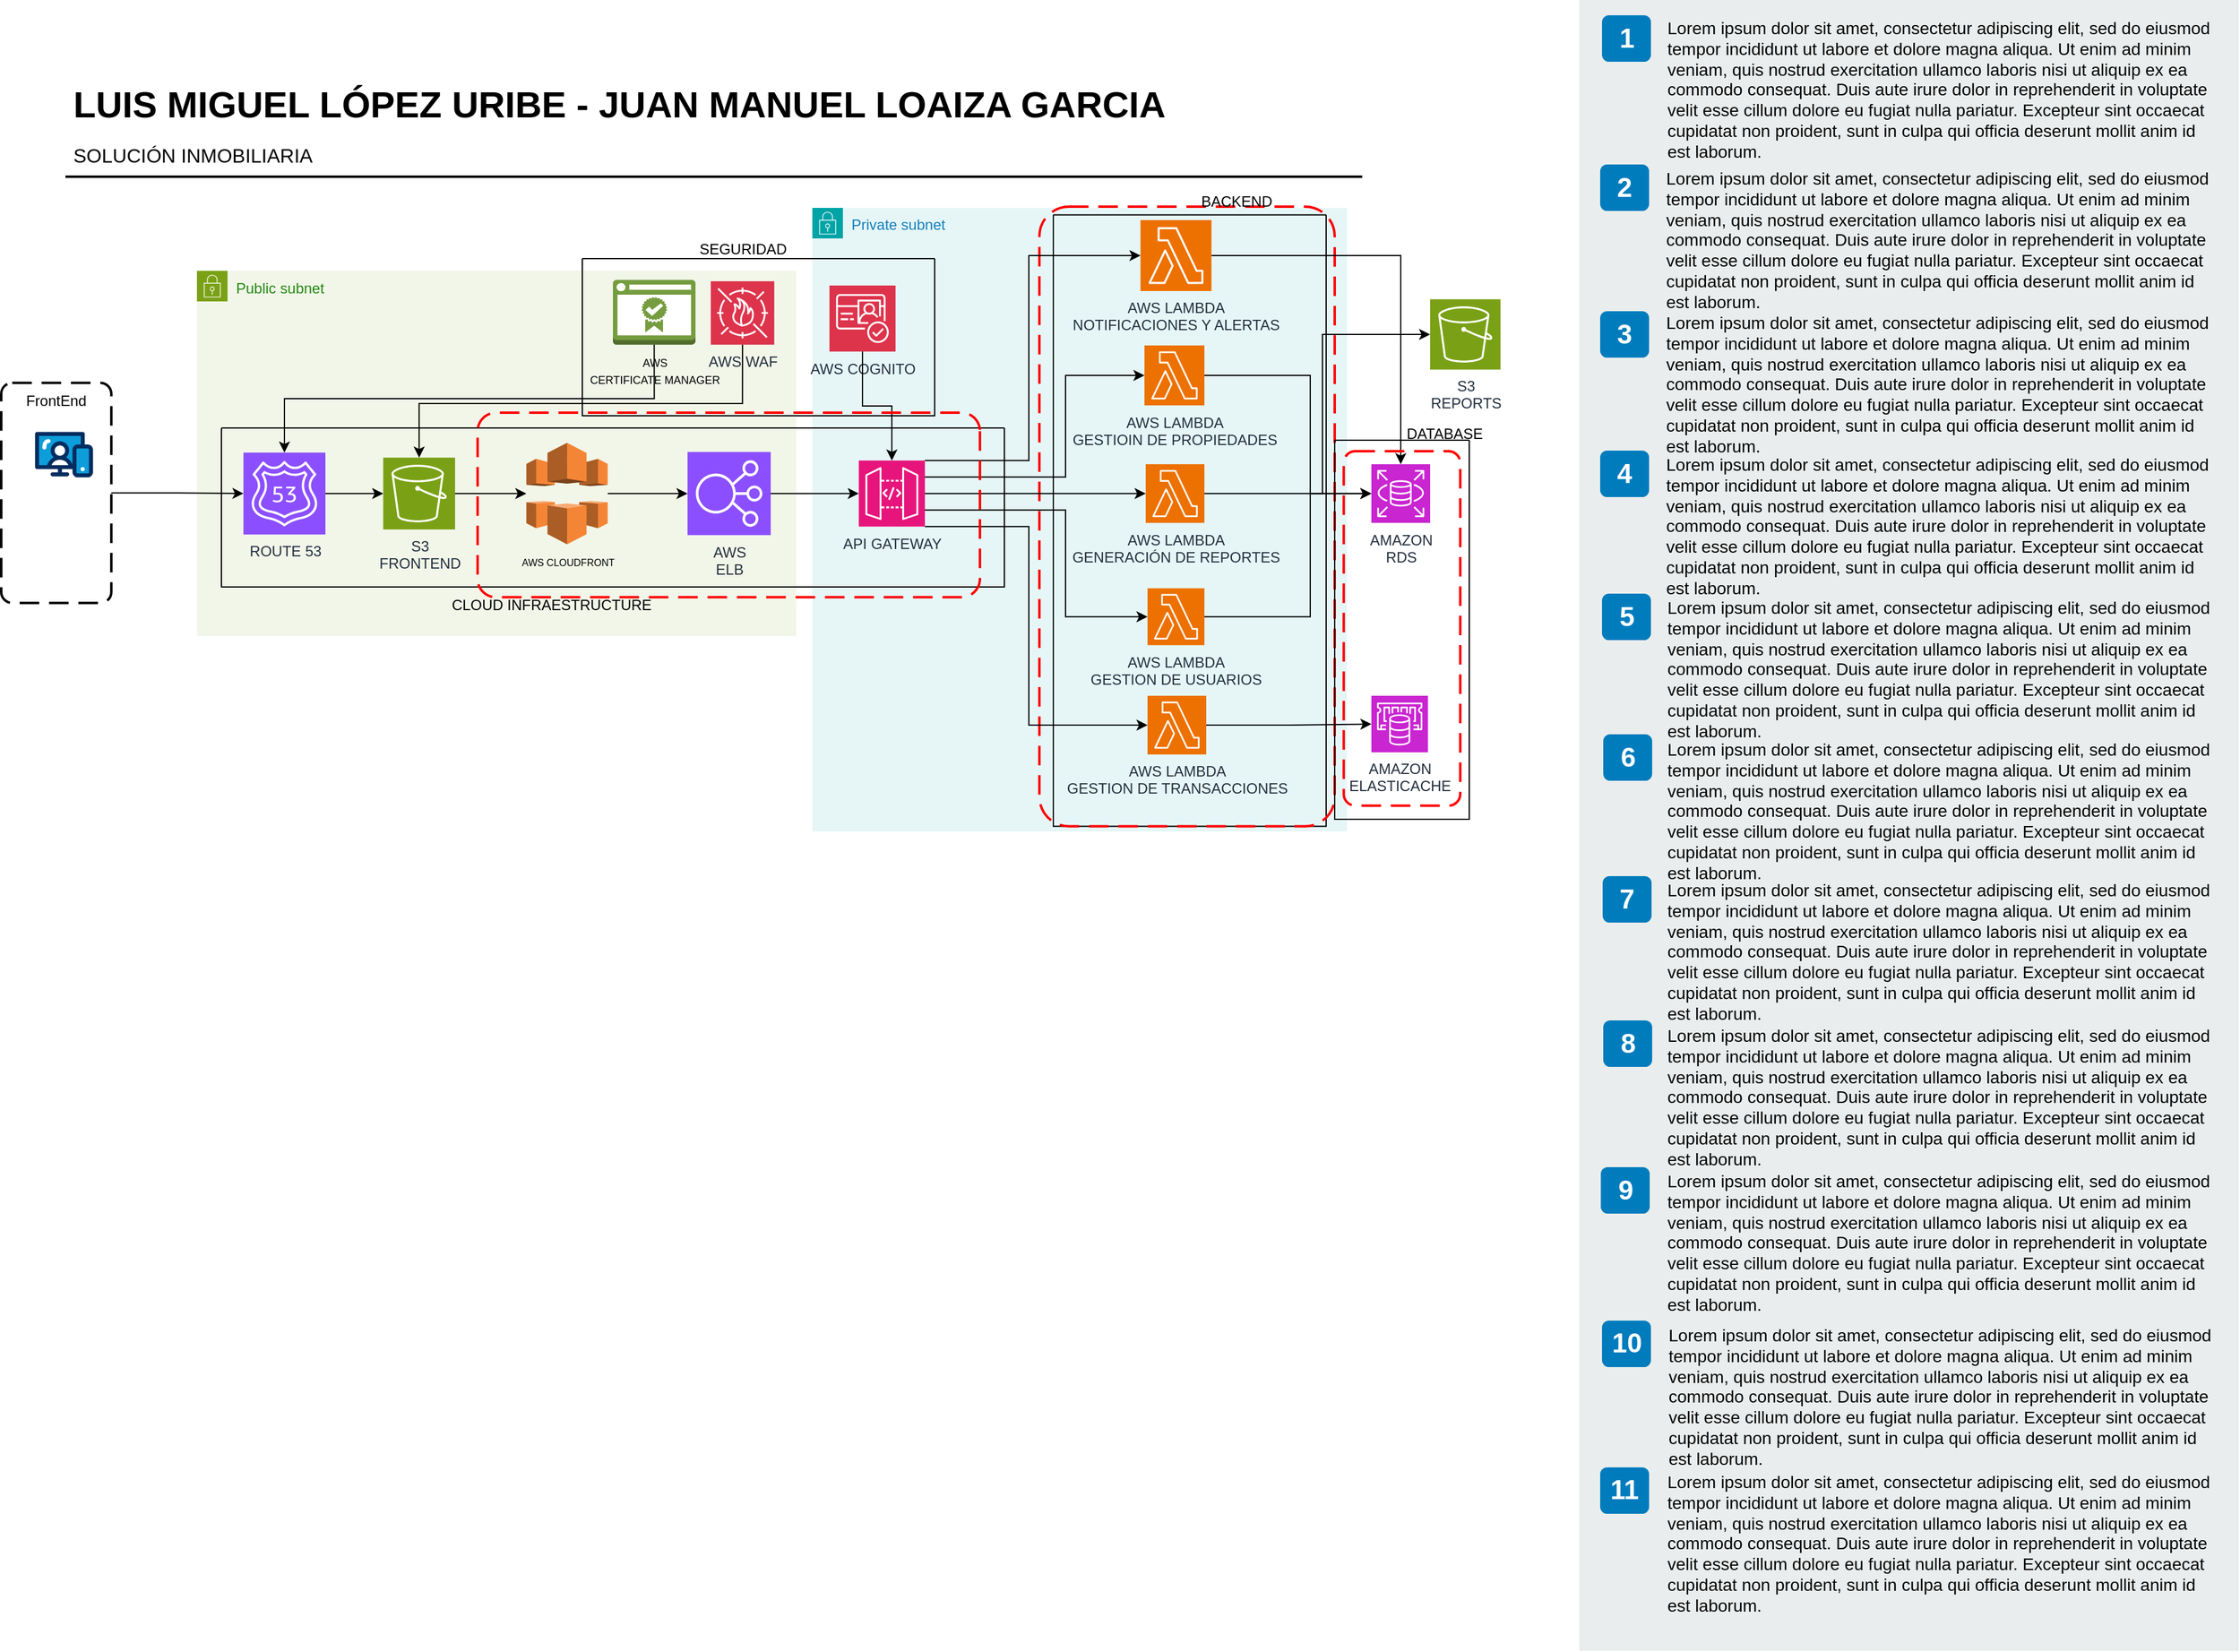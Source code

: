 <mxfile version="26.0.14">
  <diagram id="Ht1M8jgEwFfnCIfOTk4-" name="Page-1">
    <mxGraphModel dx="2856" dy="875" grid="1" gridSize="10" guides="1" tooltips="1" connect="1" arrows="1" fold="1" page="1" pageScale="1" pageWidth="1169" pageHeight="827" math="0" shadow="0">
      <root>
        <mxCell id="0" />
        <mxCell id="1" parent="0" />
        <mxCell id="fuwTm4U0xm-plLAGryb_-12" value="Public subnet" style="points=[[0,0],[0.25,0],[0.5,0],[0.75,0],[1,0],[1,0.25],[1,0.5],[1,0.75],[1,1],[0.75,1],[0.5,1],[0.25,1],[0,1],[0,0.75],[0,0.5],[0,0.25]];outlineConnect=0;gradientColor=none;html=1;whiteSpace=wrap;fontSize=12;fontStyle=0;container=1;pointerEvents=0;collapsible=0;recursiveResize=0;shape=mxgraph.aws4.group;grIcon=mxgraph.aws4.group_security_group;grStroke=0;strokeColor=#7AA116;fillColor=#F2F6E8;verticalAlign=top;align=left;spacingLeft=30;fontColor=#248814;dashed=0;" parent="1" vertex="1">
          <mxGeometry x="160" y="221.5" width="490" height="298.5" as="geometry" />
        </mxCell>
        <mxCell id="JzPm0LA4FIclO9d2p8x0-24" value="AWS WAF&lt;div&gt;&lt;br&gt;&lt;/div&gt;" style="sketch=0;points=[[0,0,0],[0.25,0,0],[0.5,0,0],[0.75,0,0],[1,0,0],[0,1,0],[0.25,1,0],[0.5,1,0],[0.75,1,0],[1,1,0],[0,0.25,0],[0,0.5,0],[0,0.75,0],[1,0.25,0],[1,0.5,0],[1,0.75,0]];outlineConnect=0;fontColor=#232F3E;fillColor=#DD344C;strokeColor=#ffffff;dashed=0;verticalLabelPosition=bottom;verticalAlign=top;align=center;html=1;fontSize=12;fontStyle=0;aspect=fixed;shape=mxgraph.aws4.resourceIcon;resIcon=mxgraph.aws4.waf;" parent="fuwTm4U0xm-plLAGryb_-12" vertex="1">
          <mxGeometry x="420" y="8.5" width="51.88" height="51.88" as="geometry" />
        </mxCell>
        <mxCell id="JzPm0LA4FIclO9d2p8x0-30" value="&lt;font style=&quot;font-size: 9px;&quot;&gt;AWS&lt;br&gt;CERTIFICATE MANAGER&lt;/font&gt;" style="outlineConnect=0;dashed=0;verticalLabelPosition=bottom;verticalAlign=top;align=center;html=1;shape=mxgraph.aws3.certificate_manager_2;fillColor=#759C3E;gradientColor=none;" parent="fuwTm4U0xm-plLAGryb_-12" vertex="1">
          <mxGeometry x="340" y="7.38" width="67.5" height="53" as="geometry" />
        </mxCell>
        <mxCell id="DIDE_00u7-2ciem5ur7h-13" value="CLOUD INFRAESTRUCTURE" style="text;html=1;align=center;verticalAlign=middle;whiteSpace=wrap;rounded=0;" parent="fuwTm4U0xm-plLAGryb_-12" vertex="1">
          <mxGeometry x="200" y="258.5" width="180" height="30" as="geometry" />
        </mxCell>
        <mxCell id="fuwTm4U0xm-plLAGryb_-10" value="Private subnet" style="points=[[0,0],[0.25,0],[0.5,0],[0.75,0],[1,0],[1,0.25],[1,0.5],[1,0.75],[1,1],[0.75,1],[0.5,1],[0.25,1],[0,1],[0,0.75],[0,0.5],[0,0.25]];outlineConnect=0;gradientColor=none;html=1;whiteSpace=wrap;fontSize=12;fontStyle=0;container=1;pointerEvents=0;collapsible=0;recursiveResize=0;shape=mxgraph.aws4.group;grIcon=mxgraph.aws4.group_security_group;grStroke=0;strokeColor=#00A4A6;fillColor=#E6F6F7;verticalAlign=top;align=left;spacingLeft=30;fontColor=#147EBA;dashed=0;" parent="1" vertex="1">
          <mxGeometry x="663.02" y="170" width="436.98" height="510" as="geometry" />
        </mxCell>
        <mxCell id="JzPm0LA4FIclO9d2p8x0-25" value="AWS COGNITO" style="sketch=0;points=[[0,0,0],[0.25,0,0],[0.5,0,0],[0.75,0,0],[1,0,0],[0,1,0],[0.25,1,0],[0.5,1,0],[0.75,1,0],[1,1,0],[0,0.25,0],[0,0.5,0],[0,0.75,0],[1,0.25,0],[1,0.5,0],[1,0.75,0]];outlineConnect=0;fontColor=#232F3E;fillColor=#DD344C;strokeColor=#ffffff;dashed=0;verticalLabelPosition=bottom;verticalAlign=top;align=center;html=1;fontSize=12;fontStyle=0;aspect=fixed;shape=mxgraph.aws4.resourceIcon;resIcon=mxgraph.aws4.cognito;" parent="fuwTm4U0xm-plLAGryb_-10" vertex="1">
          <mxGeometry x="13.98" y="63.47" width="54.03" height="54.03" as="geometry" />
        </mxCell>
        <mxCell id="DIDE_00u7-2ciem5ur7h-5" value="" style="swimlane;startSize=0;" parent="fuwTm4U0xm-plLAGryb_-10" vertex="1">
          <mxGeometry x="-188.02" y="41.5" width="288.02" height="128.5" as="geometry">
            <mxRectangle x="-188.02" y="41.5" width="50" height="40" as="alternateBounds" />
          </mxGeometry>
        </mxCell>
        <mxCell id="DIDE_00u7-2ciem5ur7h-7" value="" style="swimlane;startSize=0;" parent="fuwTm4U0xm-plLAGryb_-10" vertex="1">
          <mxGeometry x="196.98" y="5.75" width="223.02" height="500" as="geometry">
            <mxRectangle x="196.98" y="5.75" width="50" height="40" as="alternateBounds" />
          </mxGeometry>
        </mxCell>
        <mxCell id="_54sBhCeqdnGJuMFZjdm-4" value="" style="rounded=1;arcSize=10;dashed=1;strokeColor=#ff0000;fillColor=none;gradientColor=none;dashPattern=8 4;strokeWidth=2;" vertex="1" parent="DIDE_00u7-2ciem5ur7h-7">
          <mxGeometry x="-11.38" y="-6.75" width="241.38" height="506.75" as="geometry" />
        </mxCell>
        <mxCell id="DIDE_00u7-2ciem5ur7h-9" value="BACKEND" style="text;html=1;align=center;verticalAlign=middle;whiteSpace=wrap;rounded=0;" parent="fuwTm4U0xm-plLAGryb_-10" vertex="1">
          <mxGeometry x="316.98" y="-20" width="60" height="30" as="geometry" />
        </mxCell>
        <mxCell id="-QjtrjUzRDEMRZ5MF8oH-47" value="LUIS MIGUEL LÓPEZ URIBE - JUAN MANUEL LOAIZA GARCIA" style="text;html=1;resizable=0;points=[];autosize=1;align=left;verticalAlign=top;spacingTop=-4;fontSize=30;fontStyle=1" parent="1" vertex="1">
          <mxGeometry x="56.5" y="64.5" width="890" height="40" as="geometry" />
        </mxCell>
        <mxCell id="-QjtrjUzRDEMRZ5MF8oH-48" value="SOLUCIÓN INMOBILIARIA" style="text;html=1;resizable=0;points=[];autosize=1;align=left;verticalAlign=top;spacingTop=-4;fontSize=16" parent="1" vertex="1">
          <mxGeometry x="56.5" y="114.5" width="220" height="30" as="geometry" />
        </mxCell>
        <mxCell id="SCVMTBWpLvtzJIhz15lM-1" value="" style="line;strokeWidth=2;html=1;fontSize=14;" parent="1" vertex="1">
          <mxGeometry x="52.5" y="139.5" width="1060" height="10" as="geometry" />
        </mxCell>
        <mxCell id="k1J5Uft5zTIaOylSxwT3-1" value="" style="rounded=0;whiteSpace=wrap;html=1;fillColor=#EAEDED;fontSize=22;fontColor=#FFFFFF;strokeColor=none;labelBackgroundColor=none;" parent="1" vertex="1">
          <mxGeometry x="1290" width="539" height="1350" as="geometry" />
        </mxCell>
        <mxCell id="k1J5Uft5zTIaOylSxwT3-2" value="1" style="rounded=1;whiteSpace=wrap;html=1;fillColor=#007CBD;strokeColor=none;fontColor=#FFFFFF;fontStyle=1;fontSize=22;labelBackgroundColor=none;" parent="1" vertex="1">
          <mxGeometry x="1308.5" y="12.5" width="40" height="38" as="geometry" />
        </mxCell>
        <mxCell id="k1J5Uft5zTIaOylSxwT3-3" value="2" style="rounded=1;whiteSpace=wrap;html=1;fillColor=#007CBD;strokeColor=none;fontColor=#FFFFFF;fontStyle=1;fontSize=22;labelBackgroundColor=none;" parent="1" vertex="1">
          <mxGeometry x="1307" y="134.5" width="40" height="38" as="geometry" />
        </mxCell>
        <mxCell id="k1J5Uft5zTIaOylSxwT3-4" value="3" style="rounded=1;whiteSpace=wrap;html=1;fillColor=#007CBD;strokeColor=none;fontColor=#FFFFFF;fontStyle=1;fontSize=22;labelBackgroundColor=none;" parent="1" vertex="1">
          <mxGeometry x="1307" y="254.5" width="40" height="38" as="geometry" />
        </mxCell>
        <mxCell id="k1J5Uft5zTIaOylSxwT3-5" value="4" style="rounded=1;whiteSpace=wrap;html=1;fillColor=#007CBD;strokeColor=none;fontColor=#FFFFFF;fontStyle=1;fontSize=22;labelBackgroundColor=none;" parent="1" vertex="1">
          <mxGeometry x="1307" y="368.5" width="40" height="38" as="geometry" />
        </mxCell>
        <mxCell id="k1J5Uft5zTIaOylSxwT3-6" value="5" style="rounded=1;whiteSpace=wrap;html=1;fillColor=#007CBD;strokeColor=none;fontColor=#FFFFFF;fontStyle=1;fontSize=22;labelBackgroundColor=none;" parent="1" vertex="1">
          <mxGeometry x="1308.5" y="485.5" width="40" height="38" as="geometry" />
        </mxCell>
        <mxCell id="k1J5Uft5zTIaOylSxwT3-7" value="6" style="rounded=1;whiteSpace=wrap;html=1;fillColor=#007CBD;strokeColor=none;fontColor=#FFFFFF;fontStyle=1;fontSize=22;labelBackgroundColor=none;" parent="1" vertex="1">
          <mxGeometry x="1309.5" y="600.5" width="40" height="38" as="geometry" />
        </mxCell>
        <mxCell id="k1J5Uft5zTIaOylSxwT3-8" value="7" style="rounded=1;whiteSpace=wrap;html=1;fillColor=#007CBD;strokeColor=none;fontColor=#FFFFFF;fontStyle=1;fontSize=22;labelBackgroundColor=none;" parent="1" vertex="1">
          <mxGeometry x="1309" y="716.5" width="40" height="38" as="geometry" />
        </mxCell>
        <mxCell id="k1J5Uft5zTIaOylSxwT3-9" value="8" style="rounded=1;whiteSpace=wrap;html=1;fillColor=#007CBD;strokeColor=none;fontColor=#FFFFFF;fontStyle=1;fontSize=22;labelBackgroundColor=none;" parent="1" vertex="1">
          <mxGeometry x="1309.5" y="834.5" width="40" height="38" as="geometry" />
        </mxCell>
        <mxCell id="k1J5Uft5zTIaOylSxwT3-10" value="9" style="rounded=1;whiteSpace=wrap;html=1;fillColor=#007CBD;strokeColor=none;fontColor=#FFFFFF;fontStyle=1;fontSize=22;labelBackgroundColor=none;" parent="1" vertex="1">
          <mxGeometry x="1307.5" y="954.5" width="40" height="38" as="geometry" />
        </mxCell>
        <mxCell id="k1J5Uft5zTIaOylSxwT3-11" value="&lt;span&gt;Lorem ipsum dolor sit amet, consectetur adipiscing elit, sed do eiusmod tempor incididunt ut labore et dolore magna aliqua. Ut enim ad minim veniam, quis nostrud exercitation ullamco laboris nisi ut aliquip ex ea commodo consequat. Duis aute irure dolor in reprehenderit in voluptate velit esse cillum dolore eu fugiat nulla pariatur. Excepteur sint occaecat cupidatat non proident, sunt in culpa qui officia deserunt mollit anim id est laborum.&lt;/span&gt;&lt;br&gt;" style="text;html=1;align=left;verticalAlign=top;spacingTop=-4;fontSize=14;labelBackgroundColor=none;whiteSpace=wrap;" parent="1" vertex="1">
          <mxGeometry x="1360" y="12" width="449" height="118" as="geometry" />
        </mxCell>
        <mxCell id="k1J5Uft5zTIaOylSxwT3-12" value="&lt;span&gt;Lorem ipsum dolor sit amet, consectetur adipiscing elit, sed do eiusmod tempor incididunt ut labore et dolore magna aliqua. Ut enim ad minim veniam, quis nostrud exercitation ullamco laboris nisi ut aliquip ex ea commodo consequat. Duis aute irure dolor in reprehenderit in voluptate velit esse cillum dolore eu fugiat nulla pariatur. Excepteur sint occaecat cupidatat non proident, sunt in culpa qui officia deserunt mollit anim id est laborum.&lt;/span&gt;&lt;br&gt;" style="text;html=1;align=left;verticalAlign=top;spacingTop=-4;fontSize=14;labelBackgroundColor=none;whiteSpace=wrap;" parent="1" vertex="1">
          <mxGeometry x="1359" y="135" width="450" height="115" as="geometry" />
        </mxCell>
        <mxCell id="k1J5Uft5zTIaOylSxwT3-13" value="&lt;span&gt;Lorem ipsum dolor sit amet, consectetur adipiscing elit, sed do eiusmod tempor incididunt ut labore et dolore magna aliqua. Ut enim ad minim veniam, quis nostrud exercitation ullamco laboris nisi ut aliquip ex ea commodo consequat. Duis aute irure dolor in reprehenderit in voluptate velit esse cillum dolore eu fugiat nulla pariatur. Excepteur sint occaecat cupidatat non proident, sunt in culpa qui officia deserunt mollit anim id est laborum.&lt;/span&gt;&lt;br&gt;" style="text;html=1;align=left;verticalAlign=top;spacingTop=-4;fontSize=14;labelBackgroundColor=none;whiteSpace=wrap;" parent="1" vertex="1">
          <mxGeometry x="1359" y="253" width="450" height="117" as="geometry" />
        </mxCell>
        <mxCell id="k1J5Uft5zTIaOylSxwT3-14" value="&lt;span&gt;Lorem ipsum dolor sit amet, consectetur adipiscing elit, sed do eiusmod tempor incididunt ut labore et dolore magna aliqua. Ut enim ad minim veniam, quis nostrud exercitation ullamco laboris nisi ut aliquip ex ea commodo consequat. Duis aute irure dolor in reprehenderit in voluptate velit esse cillum dolore eu fugiat nulla pariatur. Excepteur sint occaecat cupidatat non proident, sunt in culpa qui officia deserunt mollit anim id est laborum.&lt;/span&gt;&lt;br&gt;" style="text;html=1;align=left;verticalAlign=top;spacingTop=-4;fontSize=14;labelBackgroundColor=none;whiteSpace=wrap;" parent="1" vertex="1">
          <mxGeometry x="1359" y="369" width="450" height="121" as="geometry" />
        </mxCell>
        <mxCell id="k1J5Uft5zTIaOylSxwT3-15" value="&lt;span&gt;Lorem ipsum dolor sit amet, consectetur adipiscing elit, sed do eiusmod tempor incididunt ut labore et dolore magna aliqua. Ut enim ad minim veniam, quis nostrud exercitation ullamco laboris nisi ut aliquip ex ea commodo consequat. Duis aute irure dolor in reprehenderit in voluptate velit esse cillum dolore eu fugiat nulla pariatur. Excepteur sint occaecat cupidatat non proident, sunt in culpa qui officia deserunt mollit anim id est laborum.&lt;/span&gt;&lt;br&gt;" style="text;html=1;align=left;verticalAlign=top;spacingTop=-4;fontSize=14;labelBackgroundColor=none;whiteSpace=wrap;" parent="1" vertex="1">
          <mxGeometry x="1360" y="486" width="449" height="114" as="geometry" />
        </mxCell>
        <mxCell id="k1J5Uft5zTIaOylSxwT3-16" value="&lt;span&gt;Lorem ipsum dolor sit amet, consectetur adipiscing elit, sed do eiusmod tempor incididunt ut labore et dolore magna aliqua. Ut enim ad minim veniam, quis nostrud exercitation ullamco laboris nisi ut aliquip ex ea commodo consequat. Duis aute irure dolor in reprehenderit in voluptate velit esse cillum dolore eu fugiat nulla pariatur. Excepteur sint occaecat cupidatat non proident, sunt in culpa qui officia deserunt mollit anim id est laborum.&lt;/span&gt;&lt;br&gt;" style="text;html=1;align=left;verticalAlign=top;spacingTop=-4;fontSize=14;labelBackgroundColor=none;whiteSpace=wrap;" parent="1" vertex="1">
          <mxGeometry x="1360" y="602" width="450" height="118" as="geometry" />
        </mxCell>
        <mxCell id="k1J5Uft5zTIaOylSxwT3-17" value="&lt;span&gt;Lorem ipsum dolor sit amet, consectetur adipiscing elit, sed do eiusmod tempor incididunt ut labore et dolore magna aliqua. Ut enim ad minim veniam, quis nostrud exercitation ullamco laboris nisi ut aliquip ex ea commodo consequat. Duis aute irure dolor in reprehenderit in voluptate velit esse cillum dolore eu fugiat nulla pariatur. Excepteur sint occaecat cupidatat non proident, sunt in culpa qui officia deserunt mollit anim id est laborum.&lt;/span&gt;&lt;br&gt;" style="text;html=1;align=left;verticalAlign=top;spacingTop=-4;fontSize=14;labelBackgroundColor=none;whiteSpace=wrap;" parent="1" vertex="1">
          <mxGeometry x="1360" y="717" width="449" height="113" as="geometry" />
        </mxCell>
        <mxCell id="k1J5Uft5zTIaOylSxwT3-18" value="&lt;span&gt;Lorem ipsum dolor sit amet, consectetur adipiscing elit, sed do eiusmod tempor incididunt ut labore et dolore magna aliqua. Ut enim ad minim veniam, quis nostrud exercitation ullamco laboris nisi ut aliquip ex ea commodo consequat. Duis aute irure dolor in reprehenderit in voluptate velit esse cillum dolore eu fugiat nulla pariatur. Excepteur sint occaecat cupidatat non proident, sunt in culpa qui officia deserunt mollit anim id est laborum.&lt;/span&gt;&lt;br&gt;" style="text;html=1;align=left;verticalAlign=top;spacingTop=-4;fontSize=14;labelBackgroundColor=none;whiteSpace=wrap;" parent="1" vertex="1">
          <mxGeometry x="1360" y="836" width="449" height="124" as="geometry" />
        </mxCell>
        <mxCell id="k1J5Uft5zTIaOylSxwT3-19" value="&lt;span&gt;Lorem ipsum dolor sit amet, consectetur adipiscing elit, sed do eiusmod tempor incididunt ut labore et dolore magna aliqua. Ut enim ad minim veniam, quis nostrud exercitation ullamco laboris nisi ut aliquip ex ea commodo consequat. Duis aute irure dolor in reprehenderit in voluptate velit esse cillum dolore eu fugiat nulla pariatur. Excepteur sint occaecat cupidatat non proident, sunt in culpa qui officia deserunt mollit anim id est laborum.&lt;/span&gt;&lt;br&gt;" style="text;html=1;align=left;verticalAlign=top;spacingTop=-4;fontSize=14;labelBackgroundColor=none;whiteSpace=wrap;" parent="1" vertex="1">
          <mxGeometry x="1360" y="955" width="449" height="115" as="geometry" />
        </mxCell>
        <mxCell id="k1J5Uft5zTIaOylSxwT3-22" value="10" style="rounded=1;whiteSpace=wrap;html=1;fillColor=#007CBD;strokeColor=none;fontColor=#FFFFFF;fontStyle=1;fontSize=22;labelBackgroundColor=none;" parent="1" vertex="1">
          <mxGeometry x="1308.5" y="1080" width="40" height="38" as="geometry" />
        </mxCell>
        <mxCell id="k1J5Uft5zTIaOylSxwT3-23" value="&lt;span&gt;Lorem ipsum dolor sit amet, consectetur adipiscing elit, sed do eiusmod tempor incididunt ut labore et dolore magna aliqua. Ut enim ad minim veniam, quis nostrud exercitation ullamco laboris nisi ut aliquip ex ea commodo consequat. Duis aute irure dolor in reprehenderit in voluptate velit esse cillum dolore eu fugiat nulla pariatur. Excepteur sint occaecat cupidatat non proident, sunt in culpa qui officia deserunt mollit anim id est laborum.&lt;/span&gt;&lt;br&gt;" style="text;html=1;align=left;verticalAlign=top;spacingTop=-4;fontSize=14;labelBackgroundColor=none;whiteSpace=wrap;" parent="1" vertex="1">
          <mxGeometry x="1361" y="1080.5" width="449" height="115" as="geometry" />
        </mxCell>
        <mxCell id="k1J5Uft5zTIaOylSxwT3-24" value="11" style="rounded=1;whiteSpace=wrap;html=1;fillColor=#007CBD;strokeColor=none;fontColor=#FFFFFF;fontStyle=1;fontSize=22;labelBackgroundColor=none;" parent="1" vertex="1">
          <mxGeometry x="1307" y="1200" width="40" height="38" as="geometry" />
        </mxCell>
        <mxCell id="k1J5Uft5zTIaOylSxwT3-25" value="&lt;span&gt;Lorem ipsum dolor sit amet, consectetur adipiscing elit, sed do eiusmod tempor incididunt ut labore et dolore magna aliqua. Ut enim ad minim veniam, quis nostrud exercitation ullamco laboris nisi ut aliquip ex ea commodo consequat. Duis aute irure dolor in reprehenderit in voluptate velit esse cillum dolore eu fugiat nulla pariatur. Excepteur sint occaecat cupidatat non proident, sunt in culpa qui officia deserunt mollit anim id est laborum.&lt;/span&gt;&lt;br&gt;" style="text;html=1;align=left;verticalAlign=top;spacingTop=-4;fontSize=14;labelBackgroundColor=none;whiteSpace=wrap;" parent="1" vertex="1">
          <mxGeometry x="1359.5" y="1200.5" width="449" height="115" as="geometry" />
        </mxCell>
        <mxCell id="JzPm0LA4FIclO9d2p8x0-4" value="" style="shape=image;html=1;verticalAlign=top;verticalLabelPosition=bottom;labelBackgroundColor=#ffffff;imageAspect=0;aspect=fixed;image=https://cdn1.iconfinder.com/data/icons/communication-icons-10/750/Untitled-1-06-128.png;movable=1;resizable=1;rotatable=1;deletable=1;editable=1;locked=0;connectable=1;" parent="1" vertex="1">
          <mxGeometry x="12.33" y="403.12" width="78" height="78" as="geometry" />
        </mxCell>
        <mxCell id="JzPm0LA4FIclO9d2p8x0-5" value="" style="verticalLabelPosition=bottom;aspect=fixed;html=1;shape=mxgraph.salesforce.web;movable=1;resizable=1;rotatable=1;deletable=1;editable=1;locked=0;connectable=1;" parent="1" vertex="1">
          <mxGeometry x="27.66" y="353.12" width="47.34" height="37.4" as="geometry" />
        </mxCell>
        <mxCell id="JzPm0LA4FIclO9d2p8x0-6" value="" style="rounded=1;arcSize=10;dashed=1;strokeColor=#000000;fillColor=none;gradientColor=none;dashPattern=8 4;strokeWidth=2;movable=1;resizable=1;rotatable=1;deletable=1;editable=1;locked=0;connectable=1;" parent="1" vertex="1">
          <mxGeometry y="313.12" width="90" height="180" as="geometry" />
        </mxCell>
        <mxCell id="JzPm0LA4FIclO9d2p8x0-7" value="FrontEnd" style="text;html=1;align=center;verticalAlign=middle;whiteSpace=wrap;rounded=0;movable=1;resizable=1;rotatable=1;deletable=1;editable=1;locked=0;connectable=1;" parent="1" vertex="1">
          <mxGeometry x="15" y="313.12" width="60" height="30" as="geometry" />
        </mxCell>
        <mxCell id="fuwTm4U0xm-plLAGryb_-3" style="edgeStyle=orthogonalEdgeStyle;rounded=0;orthogonalLoop=1;jettySize=auto;html=1;exitX=1;exitY=0.5;exitDx=0;exitDy=0;exitPerimeter=0;" parent="1" source="JzPm0LA4FIclO9d2p8x0-21" target="JzPm0LA4FIclO9d2p8x0-42" edge="1">
          <mxGeometry relative="1" as="geometry" />
        </mxCell>
        <mxCell id="JzPm0LA4FIclO9d2p8x0-21" value="&lt;font style=&quot;font-size: 8px;&quot;&gt;AWS CLOUDFRONT&lt;/font&gt;" style="outlineConnect=0;dashed=0;verticalLabelPosition=bottom;verticalAlign=top;align=center;html=1;shape=mxgraph.aws3.cloudfront;fillColor=#F58536;gradientColor=none;" parent="1" vertex="1">
          <mxGeometry x="429.25" y="362.12" width="66.5" height="83" as="geometry" />
        </mxCell>
        <mxCell id="fuwTm4U0xm-plLAGryb_-1" style="edgeStyle=orthogonalEdgeStyle;rounded=0;orthogonalLoop=1;jettySize=auto;html=1;exitX=1;exitY=0.5;exitDx=0;exitDy=0;exitPerimeter=0;" parent="1" source="JzPm0LA4FIclO9d2p8x0-22" target="JzPm0LA4FIclO9d2p8x0-21" edge="1">
          <mxGeometry relative="1" as="geometry" />
        </mxCell>
        <mxCell id="JzPm0LA4FIclO9d2p8x0-22" value="S3&lt;br&gt;FRONTEND&lt;div&gt;&lt;br&gt;&lt;/div&gt;" style="sketch=0;points=[[0,0,0],[0.25,0,0],[0.5,0,0],[0.75,0,0],[1,0,0],[0,1,0],[0.25,1,0],[0.5,1,0],[0.75,1,0],[1,1,0],[0,0.25,0],[0,0.5,0],[0,0.75,0],[1,0.25,0],[1,0.5,0],[1,0.75,0]];outlineConnect=0;fontColor=#232F3E;fillColor=#7AA116;strokeColor=#ffffff;dashed=0;verticalLabelPosition=bottom;verticalAlign=top;align=center;html=1;fontSize=12;fontStyle=0;aspect=fixed;shape=mxgraph.aws4.resourceIcon;resIcon=mxgraph.aws4.s3;" parent="1" vertex="1">
          <mxGeometry x="312.25" y="374.25" width="58.75" height="58.75" as="geometry" />
        </mxCell>
        <mxCell id="JzPm0LA4FIclO9d2p8x0-23" value="API GATEWAY" style="sketch=0;points=[[0,0,0],[0.25,0,0],[0.5,0,0],[0.75,0,0],[1,0,0],[0,1,0],[0.25,1,0],[0.5,1,0],[0.75,1,0],[1,1,0],[0,0.25,0],[0,0.5,0],[0,0.75,0],[1,0.25,0],[1,0.5,0],[1,0.75,0]];outlineConnect=0;fontColor=#232F3E;fillColor=#E7157B;strokeColor=#ffffff;dashed=0;verticalLabelPosition=bottom;verticalAlign=top;align=center;html=1;fontSize=12;fontStyle=0;aspect=fixed;shape=mxgraph.aws4.resourceIcon;resIcon=mxgraph.aws4.api_gateway;" parent="1" vertex="1">
          <mxGeometry x="701" y="376.6" width="54.03" height="54.03" as="geometry" />
        </mxCell>
        <mxCell id="JzPm0LA4FIclO9d2p8x0-28" value="ROUTE 53&lt;div&gt;&lt;br&gt;&lt;/div&gt;" style="sketch=0;points=[[0,0,0],[0.25,0,0],[0.5,0,0],[0.75,0,0],[1,0,0],[0,1,0],[0.25,1,0],[0.5,1,0],[0.75,1,0],[1,1,0],[0,0.25,0],[0,0.5,0],[0,0.75,0],[1,0.25,0],[1,0.5,0],[1,0.75,0]];outlineConnect=0;fontColor=#232F3E;fillColor=#8C4FFF;strokeColor=#ffffff;dashed=0;verticalLabelPosition=bottom;verticalAlign=top;align=center;html=1;fontSize=12;fontStyle=0;aspect=fixed;shape=mxgraph.aws4.resourceIcon;resIcon=mxgraph.aws4.route_53;" parent="1" vertex="1">
          <mxGeometry x="198" y="370.12" width="67" height="67" as="geometry" />
        </mxCell>
        <mxCell id="JzPm0LA4FIclO9d2p8x0-29" style="edgeStyle=orthogonalEdgeStyle;rounded=0;orthogonalLoop=1;jettySize=auto;html=1;exitX=0.5;exitY=1;exitDx=0;exitDy=0;exitPerimeter=0;" parent="1" source="JzPm0LA4FIclO9d2p8x0-30" target="JzPm0LA4FIclO9d2p8x0-28" edge="1">
          <mxGeometry relative="1" as="geometry">
            <mxPoint x="230.75" y="313.12" as="sourcePoint" />
          </mxGeometry>
        </mxCell>
        <mxCell id="JzPm0LA4FIclO9d2p8x0-34" style="edgeStyle=orthogonalEdgeStyle;rounded=0;orthogonalLoop=1;jettySize=auto;html=1;exitX=1;exitY=0.5;exitDx=0;exitDy=0;entryX=0;entryY=0.5;entryDx=0;entryDy=0;entryPerimeter=0;" parent="1" source="JzPm0LA4FIclO9d2p8x0-6" target="JzPm0LA4FIclO9d2p8x0-28" edge="1">
          <mxGeometry relative="1" as="geometry" />
        </mxCell>
        <mxCell id="JzPm0LA4FIclO9d2p8x0-41" style="edgeStyle=orthogonalEdgeStyle;rounded=0;orthogonalLoop=1;jettySize=auto;html=1;exitX=0.5;exitY=1;exitDx=0;exitDy=0;exitPerimeter=0;entryX=0.5;entryY=0;entryDx=0;entryDy=0;entryPerimeter=0;" parent="1" source="JzPm0LA4FIclO9d2p8x0-25" target="JzPm0LA4FIclO9d2p8x0-23" edge="1">
          <mxGeometry relative="1" as="geometry" />
        </mxCell>
        <mxCell id="JzPm0LA4FIclO9d2p8x0-42" value="AWS&lt;br&gt;ELB" style="sketch=0;points=[[0,0,0],[0.25,0,0],[0.5,0,0],[0.75,0,0],[1,0,0],[0,1,0],[0.25,1,0],[0.5,1,0],[0.75,1,0],[1,1,0],[0,0.25,0],[0,0.5,0],[0,0.75,0],[1,0.25,0],[1,0.5,0],[1,0.75,0]];outlineConnect=0;fontColor=#232F3E;fillColor=#8C4FFF;strokeColor=#ffffff;dashed=0;verticalLabelPosition=bottom;verticalAlign=top;align=center;html=1;fontSize=12;fontStyle=0;aspect=fixed;shape=mxgraph.aws4.resourceIcon;resIcon=mxgraph.aws4.elastic_load_balancing;" parent="1" vertex="1">
          <mxGeometry x="561" y="369.62" width="68" height="68" as="geometry" />
        </mxCell>
        <mxCell id="JzPm0LA4FIclO9d2p8x0-44" style="edgeStyle=orthogonalEdgeStyle;rounded=0;orthogonalLoop=1;jettySize=auto;html=1;exitX=1;exitY=0.5;exitDx=0;exitDy=0;exitPerimeter=0;entryX=0;entryY=0.5;entryDx=0;entryDy=0;entryPerimeter=0;" parent="1" source="JzPm0LA4FIclO9d2p8x0-42" target="JzPm0LA4FIclO9d2p8x0-23" edge="1">
          <mxGeometry relative="1" as="geometry" />
        </mxCell>
        <mxCell id="JzPm0LA4FIclO9d2p8x0-46" value="AMAZON&lt;br&gt;RDS" style="sketch=0;points=[[0,0,0],[0.25,0,0],[0.5,0,0],[0.75,0,0],[1,0,0],[0,1,0],[0.25,1,0],[0.5,1,0],[0.75,1,0],[1,1,0],[0,0.25,0],[0,0.5,0],[0,0.75,0],[1,0.25,0],[1,0.5,0],[1,0.75,0]];outlineConnect=0;fontColor=#232F3E;fillColor=#C925D1;strokeColor=#ffffff;dashed=0;verticalLabelPosition=bottom;verticalAlign=top;align=center;html=1;fontSize=12;fontStyle=0;aspect=fixed;shape=mxgraph.aws4.resourceIcon;resIcon=mxgraph.aws4.rds;" parent="1" vertex="1">
          <mxGeometry x="1120" y="379.62" width="48" height="48" as="geometry" />
        </mxCell>
        <mxCell id="JzPm0LA4FIclO9d2p8x0-47" value="AMAZON&lt;br&gt;ELASTICACHE" style="sketch=0;points=[[0,0,0],[0.25,0,0],[0.5,0,0],[0.75,0,0],[1,0,0],[0,1,0],[0.25,1,0],[0.5,1,0],[0.75,1,0],[1,1,0],[0,0.25,0],[0,0.5,0],[0,0.75,0],[1,0.25,0],[1,0.5,0],[1,0.75,0]];outlineConnect=0;fontColor=#232F3E;fillColor=#C925D1;strokeColor=#ffffff;dashed=0;verticalLabelPosition=bottom;verticalAlign=top;align=center;html=1;fontSize=12;fontStyle=0;aspect=fixed;shape=mxgraph.aws4.resourceIcon;resIcon=mxgraph.aws4.elasticache;" parent="1" vertex="1">
          <mxGeometry x="1120" y="568.99" width="46.25" height="46.25" as="geometry" />
        </mxCell>
        <mxCell id="JzPm0LA4FIclO9d2p8x0-55" style="edgeStyle=orthogonalEdgeStyle;rounded=0;orthogonalLoop=1;jettySize=auto;html=1;exitX=0.5;exitY=1;exitDx=0;exitDy=0;exitPerimeter=0;entryX=0.5;entryY=0;entryDx=0;entryDy=0;entryPerimeter=0;" parent="1" source="JzPm0LA4FIclO9d2p8x0-24" target="JzPm0LA4FIclO9d2p8x0-22" edge="1">
          <mxGeometry relative="1" as="geometry">
            <Array as="points">
              <mxPoint x="606" y="330" />
              <mxPoint x="342" y="330" />
            </Array>
          </mxGeometry>
        </mxCell>
        <mxCell id="oLP4DhsIbuqPjCPzQVOx-1" value="AWS LAMBDA&lt;br&gt;GESTION DE USUARIOS&lt;div&gt;&lt;br&gt;&lt;/div&gt;" style="sketch=0;points=[[0,0,0],[0.25,0,0],[0.5,0,0],[0.75,0,0],[1,0,0],[0,1,0],[0.25,1,0],[0.5,1,0],[0.75,1,0],[1,1,0],[0,0.25,0],[0,0.5,0],[0,0.75,0],[1,0.25,0],[1,0.5,0],[1,0.75,0]];outlineConnect=0;fontColor=#232F3E;fillColor=#ED7100;strokeColor=#ffffff;dashed=0;verticalLabelPosition=bottom;verticalAlign=top;align=center;html=1;fontSize=12;fontStyle=0;aspect=fixed;shape=mxgraph.aws4.resourceIcon;resIcon=mxgraph.aws4.lambda;" parent="1" vertex="1">
          <mxGeometry x="937" y="481.12" width="46.5" height="46.5" as="geometry" />
        </mxCell>
        <mxCell id="oLP4DhsIbuqPjCPzQVOx-3" value="AWS LAMBDA&lt;br&gt;GESTION DE TRANSACCIONES&lt;div&gt;&lt;br&gt;&lt;/div&gt;" style="sketch=0;points=[[0,0,0],[0.25,0,0],[0.5,0,0],[0.75,0,0],[1,0,0],[0,1,0],[0.25,1,0],[0.5,1,0],[0.75,1,0],[1,1,0],[0,0.25,0],[0,0.5,0],[0,0.75,0],[1,0.25,0],[1,0.5,0],[1,0.75,0]];outlineConnect=0;fontColor=#232F3E;fillColor=#ED7100;strokeColor=#ffffff;dashed=0;verticalLabelPosition=bottom;verticalAlign=top;align=center;html=1;fontSize=12;fontStyle=0;aspect=fixed;shape=mxgraph.aws4.resourceIcon;resIcon=mxgraph.aws4.lambda;" parent="1" vertex="1">
          <mxGeometry x="937" y="569" width="48" height="48" as="geometry" />
        </mxCell>
        <mxCell id="oLP4DhsIbuqPjCPzQVOx-4" value="AWS LAMBDA&lt;br&gt;&lt;div&gt;GESTIOIN DE PROPIEDADES&lt;/div&gt;" style="sketch=0;points=[[0,0,0],[0.25,0,0],[0.5,0,0],[0.75,0,0],[1,0,0],[0,1,0],[0.25,1,0],[0.5,1,0],[0.75,1,0],[1,1,0],[0,0.25,0],[0,0.5,0],[0,0.75,0],[1,0.25,0],[1,0.5,0],[1,0.75,0]];outlineConnect=0;fontColor=#232F3E;fillColor=#ED7100;strokeColor=#ffffff;dashed=0;verticalLabelPosition=bottom;verticalAlign=top;align=center;html=1;fontSize=12;fontStyle=0;aspect=fixed;shape=mxgraph.aws4.resourceIcon;resIcon=mxgraph.aws4.lambda;" parent="1" vertex="1">
          <mxGeometry x="934.5" y="282.5" width="49" height="49" as="geometry" />
        </mxCell>
        <mxCell id="oLP4DhsIbuqPjCPzQVOx-7" value="AWS LAMBDA&lt;br&gt;&lt;div&gt;GENERACIÓN DE REPORTES&lt;/div&gt;" style="sketch=0;points=[[0,0,0],[0.25,0,0],[0.5,0,0],[0.75,0,0],[1,0,0],[0,1,0],[0.25,1,0],[0.5,1,0],[0.75,1,0],[1,1,0],[0,0.25,0],[0,0.5,0],[0,0.75,0],[1,0.25,0],[1,0.5,0],[1,0.75,0]];outlineConnect=0;fontColor=#232F3E;fillColor=#ED7100;strokeColor=#ffffff;dashed=0;verticalLabelPosition=bottom;verticalAlign=top;align=center;html=1;fontSize=12;fontStyle=0;aspect=fixed;shape=mxgraph.aws4.resourceIcon;resIcon=mxgraph.aws4.lambda;" parent="1" vertex="1">
          <mxGeometry x="935.5" y="379.62" width="48" height="48" as="geometry" />
        </mxCell>
        <mxCell id="oLP4DhsIbuqPjCPzQVOx-8" value="AWS LAMBDA&lt;br&gt;&lt;div&gt;NOTIFICACIONES Y ALERTAS&lt;/div&gt;" style="sketch=0;points=[[0,0,0],[0.25,0,0],[0.5,0,0],[0.75,0,0],[1,0,0],[0,1,0],[0.25,1,0],[0.5,1,0],[0.75,1,0],[1,1,0],[0,0.25,0],[0,0.5,0],[0,0.75,0],[1,0.25,0],[1,0.5,0],[1,0.75,0]];outlineConnect=0;fontColor=#232F3E;fillColor=#ED7100;strokeColor=#ffffff;dashed=0;verticalLabelPosition=bottom;verticalAlign=top;align=center;html=1;fontSize=12;fontStyle=0;aspect=fixed;shape=mxgraph.aws4.resourceIcon;resIcon=mxgraph.aws4.lambda;" parent="1" vertex="1">
          <mxGeometry x="931.25" y="180" width="58" height="58" as="geometry" />
        </mxCell>
        <mxCell id="oLP4DhsIbuqPjCPzQVOx-11" style="edgeStyle=orthogonalEdgeStyle;rounded=0;orthogonalLoop=1;jettySize=auto;html=1;exitX=1;exitY=0.5;exitDx=0;exitDy=0;exitPerimeter=0;entryX=0;entryY=0.5;entryDx=0;entryDy=0;entryPerimeter=0;" parent="1" source="JzPm0LA4FIclO9d2p8x0-23" target="oLP4DhsIbuqPjCPzQVOx-7" edge="1">
          <mxGeometry relative="1" as="geometry" />
        </mxCell>
        <mxCell id="oLP4DhsIbuqPjCPzQVOx-13" style="edgeStyle=orthogonalEdgeStyle;rounded=0;orthogonalLoop=1;jettySize=auto;html=1;exitX=1;exitY=0;exitDx=0;exitDy=0;exitPerimeter=0;entryX=0;entryY=0.5;entryDx=0;entryDy=0;entryPerimeter=0;" parent="1" source="JzPm0LA4FIclO9d2p8x0-23" target="oLP4DhsIbuqPjCPzQVOx-8" edge="1">
          <mxGeometry relative="1" as="geometry">
            <Array as="points">
              <mxPoint x="840" y="377" />
              <mxPoint x="840" y="209" />
            </Array>
          </mxGeometry>
        </mxCell>
        <mxCell id="oLP4DhsIbuqPjCPzQVOx-14" style="edgeStyle=orthogonalEdgeStyle;rounded=0;orthogonalLoop=1;jettySize=auto;html=1;exitX=1;exitY=0.25;exitDx=0;exitDy=0;exitPerimeter=0;entryX=0;entryY=0.5;entryDx=0;entryDy=0;entryPerimeter=0;" parent="1" source="JzPm0LA4FIclO9d2p8x0-23" target="oLP4DhsIbuqPjCPzQVOx-4" edge="1">
          <mxGeometry relative="1" as="geometry">
            <Array as="points">
              <mxPoint x="870" y="390" />
              <mxPoint x="870" y="307" />
            </Array>
          </mxGeometry>
        </mxCell>
        <mxCell id="oLP4DhsIbuqPjCPzQVOx-15" style="edgeStyle=orthogonalEdgeStyle;rounded=0;orthogonalLoop=1;jettySize=auto;html=1;exitX=1;exitY=0.75;exitDx=0;exitDy=0;exitPerimeter=0;entryX=0;entryY=0.5;entryDx=0;entryDy=0;entryPerimeter=0;" parent="1" source="JzPm0LA4FIclO9d2p8x0-23" target="oLP4DhsIbuqPjCPzQVOx-1" edge="1">
          <mxGeometry relative="1" as="geometry">
            <Array as="points">
              <mxPoint x="870" y="417" />
              <mxPoint x="870" y="504" />
            </Array>
          </mxGeometry>
        </mxCell>
        <mxCell id="oLP4DhsIbuqPjCPzQVOx-16" style="edgeStyle=orthogonalEdgeStyle;rounded=0;orthogonalLoop=1;jettySize=auto;html=1;exitX=1;exitY=1;exitDx=0;exitDy=0;exitPerimeter=0;entryX=0;entryY=0.5;entryDx=0;entryDy=0;entryPerimeter=0;" parent="1" source="JzPm0LA4FIclO9d2p8x0-23" target="oLP4DhsIbuqPjCPzQVOx-3" edge="1">
          <mxGeometry relative="1" as="geometry">
            <Array as="points">
              <mxPoint x="840" y="431" />
              <mxPoint x="840" y="593" />
            </Array>
          </mxGeometry>
        </mxCell>
        <mxCell id="bGUCQ6j749L-QBy2Nogv-17" style="edgeStyle=orthogonalEdgeStyle;rounded=0;orthogonalLoop=1;jettySize=auto;html=1;exitX=1;exitY=0.5;exitDx=0;exitDy=0;exitPerimeter=0;entryX=0;entryY=0.5;entryDx=0;entryDy=0;entryPerimeter=0;" parent="1" source="oLP4DhsIbuqPjCPzQVOx-1" target="JzPm0LA4FIclO9d2p8x0-46" edge="1">
          <mxGeometry relative="1" as="geometry">
            <Array as="points">
              <mxPoint x="1070" y="504" />
              <mxPoint x="1070" y="404" />
            </Array>
          </mxGeometry>
        </mxCell>
        <mxCell id="bGUCQ6j749L-QBy2Nogv-19" style="edgeStyle=orthogonalEdgeStyle;rounded=0;orthogonalLoop=1;jettySize=auto;html=1;exitX=1;exitY=0.5;exitDx=0;exitDy=0;exitPerimeter=0;entryX=0;entryY=0.5;entryDx=0;entryDy=0;entryPerimeter=0;" parent="1" source="oLP4DhsIbuqPjCPzQVOx-4" target="JzPm0LA4FIclO9d2p8x0-46" edge="1">
          <mxGeometry relative="1" as="geometry">
            <Array as="points">
              <mxPoint x="1070" y="307" />
              <mxPoint x="1070" y="404" />
            </Array>
          </mxGeometry>
        </mxCell>
        <mxCell id="bGUCQ6j749L-QBy2Nogv-20" style="edgeStyle=orthogonalEdgeStyle;rounded=0;orthogonalLoop=1;jettySize=auto;html=1;exitX=1;exitY=0.5;exitDx=0;exitDy=0;exitPerimeter=0;entryX=0;entryY=0.5;entryDx=0;entryDy=0;entryPerimeter=0;" parent="1" source="oLP4DhsIbuqPjCPzQVOx-3" target="JzPm0LA4FIclO9d2p8x0-47" edge="1">
          <mxGeometry relative="1" as="geometry" />
        </mxCell>
        <mxCell id="bGUCQ6j749L-QBy2Nogv-22" style="edgeStyle=orthogonalEdgeStyle;rounded=0;orthogonalLoop=1;jettySize=auto;html=1;exitX=1;exitY=0.5;exitDx=0;exitDy=0;exitPerimeter=0;entryX=0.5;entryY=0;entryDx=0;entryDy=0;entryPerimeter=0;" parent="1" source="oLP4DhsIbuqPjCPzQVOx-8" target="JzPm0LA4FIclO9d2p8x0-46" edge="1">
          <mxGeometry relative="1" as="geometry" />
        </mxCell>
        <mxCell id="fuwTm4U0xm-plLAGryb_-2" style="edgeStyle=orthogonalEdgeStyle;rounded=0;orthogonalLoop=1;jettySize=auto;html=1;exitX=1;exitY=0.5;exitDx=0;exitDy=0;exitPerimeter=0;entryX=0;entryY=0.5;entryDx=0;entryDy=0;entryPerimeter=0;" parent="1" source="JzPm0LA4FIclO9d2p8x0-28" target="JzPm0LA4FIclO9d2p8x0-22" edge="1">
          <mxGeometry relative="1" as="geometry" />
        </mxCell>
        <mxCell id="DIDE_00u7-2ciem5ur7h-6" value="SEGURIDAD" style="text;html=1;align=center;verticalAlign=middle;resizable=0;points=[];autosize=1;strokeColor=none;fillColor=none;" parent="1" vertex="1">
          <mxGeometry x="561" y="188.5" width="90" height="30" as="geometry" />
        </mxCell>
        <mxCell id="DIDE_00u7-2ciem5ur7h-11" value="" style="swimlane;startSize=0;" parent="1" vertex="1">
          <mxGeometry x="180" y="350" width="640" height="130" as="geometry" />
        </mxCell>
        <mxCell id="_54sBhCeqdnGJuMFZjdm-3" value="" style="rounded=1;arcSize=10;dashed=1;strokeColor=#ff0000;fillColor=none;gradientColor=none;dashPattern=8 4;strokeWidth=2;rotation=90;" vertex="1" parent="DIDE_00u7-2ciem5ur7h-11">
          <mxGeometry x="339.23" y="-142.34" width="150.93" height="410.62" as="geometry" />
        </mxCell>
        <mxCell id="DIDE_00u7-2ciem5ur7h-15" value="" style="swimlane;startSize=0;" parent="1" vertex="1">
          <mxGeometry x="1090" y="360" width="110" height="310" as="geometry" />
        </mxCell>
        <mxCell id="L26RvyZD8rY6AKCRmw9--3" value="" style="rounded=1;arcSize=10;dashed=1;strokeColor=#ff0000;fillColor=none;gradientColor=none;dashPattern=8 4;strokeWidth=2;" parent="DIDE_00u7-2ciem5ur7h-15" vertex="1">
          <mxGeometry x="7.38" y="9" width="95.25" height="289.88" as="geometry" />
        </mxCell>
        <mxCell id="DIDE_00u7-2ciem5ur7h-16" value="DATABASE" style="text;html=1;align=center;verticalAlign=middle;whiteSpace=wrap;rounded=0;" parent="1" vertex="1">
          <mxGeometry x="1150" y="340" width="60" height="30" as="geometry" />
        </mxCell>
        <mxCell id="DIDE_00u7-2ciem5ur7h-17" value="S3&lt;br&gt;REPORTS" style="sketch=0;points=[[0,0,0],[0.25,0,0],[0.5,0,0],[0.75,0,0],[1,0,0],[0,1,0],[0.25,1,0],[0.5,1,0],[0.75,1,0],[1,1,0],[0,0.25,0],[0,0.5,0],[0,0.75,0],[1,0.25,0],[1,0.5,0],[1,0.75,0]];outlineConnect=0;fontColor=#232F3E;fillColor=#7AA116;strokeColor=#ffffff;dashed=0;verticalLabelPosition=bottom;verticalAlign=top;align=center;html=1;fontSize=12;fontStyle=0;aspect=fixed;shape=mxgraph.aws4.resourceIcon;resIcon=mxgraph.aws4.s3;" parent="1" vertex="1">
          <mxGeometry x="1168" y="244.75" width="57.5" height="57.5" as="geometry" />
        </mxCell>
        <mxCell id="DIDE_00u7-2ciem5ur7h-18" style="edgeStyle=orthogonalEdgeStyle;rounded=0;orthogonalLoop=1;jettySize=auto;html=1;exitX=1;exitY=0.5;exitDx=0;exitDy=0;exitPerimeter=0;entryX=0;entryY=0.5;entryDx=0;entryDy=0;entryPerimeter=0;" parent="1" source="oLP4DhsIbuqPjCPzQVOx-7" target="DIDE_00u7-2ciem5ur7h-17" edge="1">
          <mxGeometry relative="1" as="geometry">
            <Array as="points">
              <mxPoint x="1080" y="404" />
              <mxPoint x="1080" y="274" />
            </Array>
          </mxGeometry>
        </mxCell>
      </root>
    </mxGraphModel>
  </diagram>
</mxfile>
